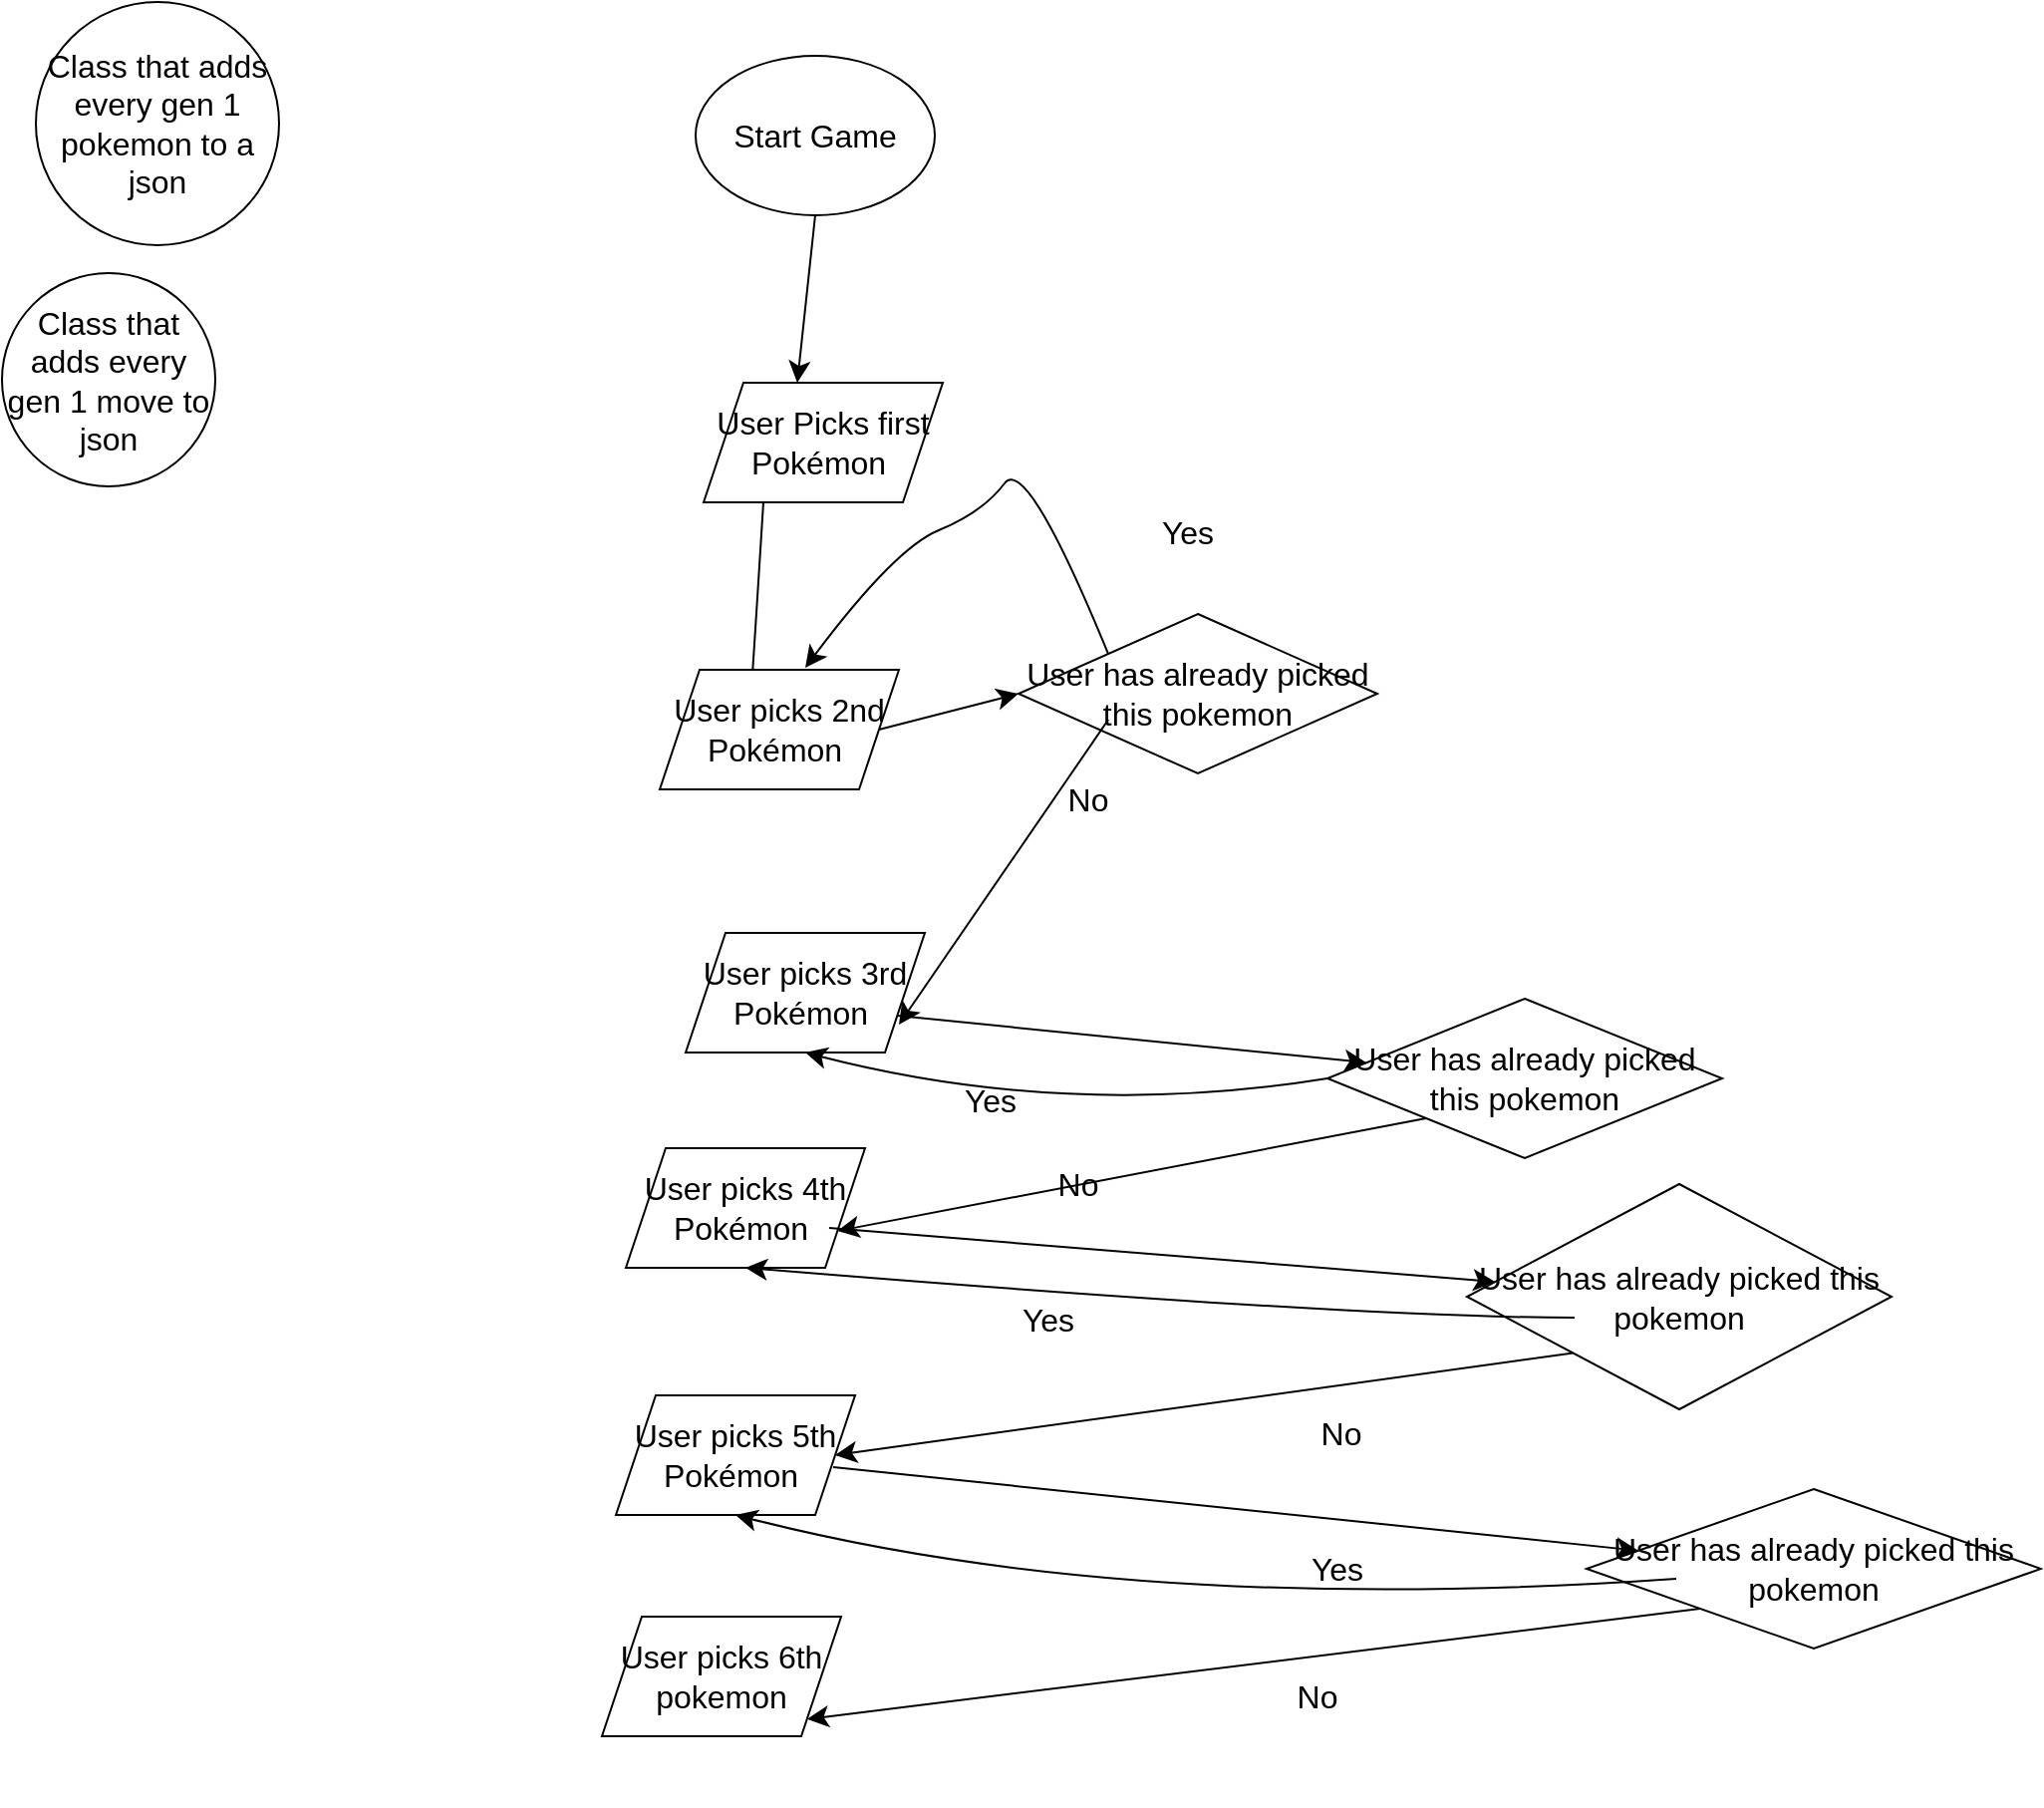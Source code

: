 <mxfile version="22.1.1" type="github">
  <diagram name="Page-1" id="NYCgYMafiAWhOY5gQajY">
    <mxGraphModel dx="990" dy="1038" grid="0" gridSize="10" guides="1" tooltips="1" connect="1" arrows="1" fold="1" page="1" pageScale="1" pageWidth="1500" pageHeight="501600" math="0" shadow="0">
      <root>
        <mxCell id="0" />
        <mxCell id="1" parent="0" />
        <mxCell id="pAs_w5LwpyLD_c9nKqcG-1" value="Start Game" style="ellipse;whiteSpace=wrap;html=1;fontSize=16;" parent="1" vertex="1">
          <mxGeometry x="376" y="36" width="120" height="80" as="geometry" />
        </mxCell>
        <mxCell id="pAs_w5LwpyLD_c9nKqcG-3" value="" style="endArrow=classic;html=1;rounded=0;fontSize=12;startSize=8;endSize=8;curved=1;exitX=0.5;exitY=1;exitDx=0;exitDy=0;" parent="1" source="pAs_w5LwpyLD_c9nKqcG-1" edge="1">
          <mxGeometry width="50" height="50" relative="1" as="geometry">
            <mxPoint x="353" y="241" as="sourcePoint" />
            <mxPoint x="427" y="200" as="targetPoint" />
          </mxGeometry>
        </mxCell>
        <mxCell id="pAs_w5LwpyLD_c9nKqcG-4" value="User Picks first Pokémon&amp;nbsp;" style="shape=parallelogram;perimeter=parallelogramPerimeter;whiteSpace=wrap;html=1;fixedSize=1;fontSize=16;" parent="1" vertex="1">
          <mxGeometry x="380" y="200" width="120" height="60" as="geometry" />
        </mxCell>
        <mxCell id="pAs_w5LwpyLD_c9nKqcG-5" value="" style="endArrow=classic;html=1;rounded=0;fontSize=12;startSize=8;endSize=8;curved=1;exitX=0.25;exitY=1;exitDx=0;exitDy=0;" parent="1" source="pAs_w5LwpyLD_c9nKqcG-4" edge="1">
          <mxGeometry width="50" height="50" relative="1" as="geometry">
            <mxPoint x="424" y="292" as="sourcePoint" />
            <mxPoint x="403" y="358" as="targetPoint" />
            <Array as="points">
              <mxPoint x="403" y="372" />
            </Array>
          </mxGeometry>
        </mxCell>
        <mxCell id="pAs_w5LwpyLD_c9nKqcG-6" value="User picks 2nd Pokémon&amp;nbsp;" style="shape=parallelogram;perimeter=parallelogramPerimeter;whiteSpace=wrap;html=1;fixedSize=1;fontSize=16;" parent="1" vertex="1">
          <mxGeometry x="358" y="344" width="120" height="60" as="geometry" />
        </mxCell>
        <mxCell id="pAs_w5LwpyLD_c9nKqcG-8" value="User picks 3rd Pokémon&amp;nbsp;" style="shape=parallelogram;perimeter=parallelogramPerimeter;whiteSpace=wrap;html=1;fixedSize=1;fontSize=16;" parent="1" vertex="1">
          <mxGeometry x="371" y="476" width="120" height="60" as="geometry" />
        </mxCell>
        <mxCell id="pAs_w5LwpyLD_c9nKqcG-11" value="User picks 4th Pokémon&amp;nbsp;" style="shape=parallelogram;perimeter=parallelogramPerimeter;whiteSpace=wrap;html=1;fixedSize=1;fontSize=16;" parent="1" vertex="1">
          <mxGeometry x="341" y="584" width="120" height="60" as="geometry" />
        </mxCell>
        <mxCell id="pAs_w5LwpyLD_c9nKqcG-15" value="User picks 5th Pokémon&amp;nbsp;" style="shape=parallelogram;perimeter=parallelogramPerimeter;whiteSpace=wrap;html=1;fixedSize=1;fontSize=16;" parent="1" vertex="1">
          <mxGeometry x="336" y="708" width="120" height="60" as="geometry" />
        </mxCell>
        <mxCell id="pAs_w5LwpyLD_c9nKqcG-17" value="User picks 6th pokemon" style="shape=parallelogram;perimeter=parallelogramPerimeter;whiteSpace=wrap;html=1;fixedSize=1;fontSize=16;" parent="1" vertex="1">
          <mxGeometry x="329" y="819" width="120" height="60" as="geometry" />
        </mxCell>
        <mxCell id="pAs_w5LwpyLD_c9nKqcG-19" value="Class that adds every gen 1 move to json" style="ellipse;whiteSpace=wrap;html=1;aspect=fixed;fontSize=16;" parent="1" vertex="1">
          <mxGeometry x="28" y="145" width="107" height="107" as="geometry" />
        </mxCell>
        <mxCell id="pAs_w5LwpyLD_c9nKqcG-20" value="Class that adds every gen 1 pokemon to a json" style="ellipse;whiteSpace=wrap;html=1;aspect=fixed;fontSize=16;" parent="1" vertex="1">
          <mxGeometry x="45" y="9" width="122" height="122" as="geometry" />
        </mxCell>
        <mxCell id="pAs_w5LwpyLD_c9nKqcG-27" value="" style="endArrow=classic;html=1;rounded=0;fontSize=12;startSize=8;endSize=8;curved=1;exitX=1;exitY=0.5;exitDx=0;exitDy=0;entryX=0;entryY=0.5;entryDx=0;entryDy=0;" parent="1" source="pAs_w5LwpyLD_c9nKqcG-6" target="pAs_w5LwpyLD_c9nKqcG-28" edge="1">
          <mxGeometry width="50" height="50" relative="1" as="geometry">
            <mxPoint x="504" y="401" as="sourcePoint" />
            <mxPoint x="578" y="356" as="targetPoint" />
          </mxGeometry>
        </mxCell>
        <mxCell id="pAs_w5LwpyLD_c9nKqcG-28" value="User has already picked this pokemon" style="rhombus;whiteSpace=wrap;html=1;fontSize=16;" parent="1" vertex="1">
          <mxGeometry x="538" y="316" width="180" height="80" as="geometry" />
        </mxCell>
        <mxCell id="pAs_w5LwpyLD_c9nKqcG-29" value="" style="endArrow=classic;html=1;rounded=0;fontSize=12;startSize=8;endSize=8;curved=1;exitX=1;exitY=0.75;exitDx=0;exitDy=0;" parent="1" source="pAs_w5LwpyLD_c9nKqcG-8" target="pAs_w5LwpyLD_c9nKqcG-38" edge="1">
          <mxGeometry width="50" height="50" relative="1" as="geometry">
            <mxPoint x="532" y="451" as="sourcePoint" />
            <mxPoint x="733" y="549" as="targetPoint" />
          </mxGeometry>
        </mxCell>
        <mxCell id="pAs_w5LwpyLD_c9nKqcG-30" value="" style="curved=1;endArrow=classic;html=1;rounded=0;fontSize=12;startSize=8;endSize=8;exitX=0;exitY=0;exitDx=0;exitDy=0;" parent="1" source="pAs_w5LwpyLD_c9nKqcG-28" edge="1">
          <mxGeometry width="50" height="50" relative="1" as="geometry">
            <mxPoint x="557" y="538" as="sourcePoint" />
            <mxPoint x="431" y="343" as="targetPoint" />
            <Array as="points">
              <mxPoint x="542" y="236" />
              <mxPoint x="520" y="265" />
              <mxPoint x="476" y="283" />
            </Array>
          </mxGeometry>
        </mxCell>
        <mxCell id="pAs_w5LwpyLD_c9nKqcG-31" value="Yes" style="text;html=1;strokeColor=none;fillColor=none;align=center;verticalAlign=middle;whiteSpace=wrap;rounded=0;fontSize=16;" parent="1" vertex="1">
          <mxGeometry x="593" y="260" width="60" height="30" as="geometry" />
        </mxCell>
        <mxCell id="pAs_w5LwpyLD_c9nKqcG-33" style="edgeStyle=none;curved=1;rounded=0;orthogonalLoop=1;jettySize=auto;html=1;entryX=0.25;entryY=0;entryDx=0;entryDy=0;fontSize=12;startSize=8;endSize=8;" parent="1" edge="1">
          <mxGeometry relative="1" as="geometry">
            <mxPoint x="619" y="427" as="sourcePoint" />
            <mxPoint x="619" y="427" as="targetPoint" />
          </mxGeometry>
        </mxCell>
        <mxCell id="pAs_w5LwpyLD_c9nKqcG-34" value="" style="endArrow=classic;html=1;rounded=0;fontSize=12;startSize=8;endSize=8;curved=1;exitX=0;exitY=1;exitDx=0;exitDy=0;" parent="1" edge="1">
          <mxGeometry width="50" height="50" relative="1" as="geometry">
            <mxPoint x="583.07" y="369" as="sourcePoint" />
            <mxPoint x="477.998" y="522" as="targetPoint" />
          </mxGeometry>
        </mxCell>
        <mxCell id="pAs_w5LwpyLD_c9nKqcG-37" value="No" style="text;html=1;strokeColor=none;fillColor=none;align=center;verticalAlign=middle;whiteSpace=wrap;rounded=0;fontSize=16;" parent="1" vertex="1">
          <mxGeometry x="493" y="345" width="160" height="128" as="geometry" />
        </mxCell>
        <mxCell id="pAs_w5LwpyLD_c9nKqcG-38" value="User has already picked this pokemon" style="rhombus;whiteSpace=wrap;html=1;fontSize=16;" parent="1" vertex="1">
          <mxGeometry x="693" y="509" width="198" height="80" as="geometry" />
        </mxCell>
        <mxCell id="pAs_w5LwpyLD_c9nKqcG-42" value="" style="endArrow=classic;html=1;rounded=0;fontSize=12;startSize=8;endSize=8;curved=1;entryX=1;entryY=0.75;entryDx=0;entryDy=0;exitX=0;exitY=1;exitDx=0;exitDy=0;" parent="1" source="pAs_w5LwpyLD_c9nKqcG-38" target="pAs_w5LwpyLD_c9nKqcG-11" edge="1">
          <mxGeometry width="50" height="50" relative="1" as="geometry">
            <mxPoint x="568" y="569" as="sourcePoint" />
            <mxPoint x="618" y="519" as="targetPoint" />
          </mxGeometry>
        </mxCell>
        <mxCell id="Gk6j17J2wu8AqyYiOhnt-3" value="" style="curved=1;endArrow=classic;html=1;rounded=0;fontSize=12;startSize=8;endSize=8;exitX=0;exitY=0.5;exitDx=0;exitDy=0;entryX=0.5;entryY=1;entryDx=0;entryDy=0;" edge="1" parent="1" source="pAs_w5LwpyLD_c9nKqcG-38" target="pAs_w5LwpyLD_c9nKqcG-8">
          <mxGeometry width="50" height="50" relative="1" as="geometry">
            <mxPoint x="598" y="706" as="sourcePoint" />
            <mxPoint x="648" y="656" as="targetPoint" />
            <Array as="points">
              <mxPoint x="563" y="570" />
            </Array>
          </mxGeometry>
        </mxCell>
        <mxCell id="Gk6j17J2wu8AqyYiOhnt-6" value="No" style="text;html=1;strokeColor=none;fillColor=none;align=center;verticalAlign=middle;whiteSpace=wrap;rounded=0;fontSize=16;" vertex="1" parent="1">
          <mxGeometry x="538" y="587" width="60" height="30" as="geometry" />
        </mxCell>
        <mxCell id="Gk6j17J2wu8AqyYiOhnt-7" value="Yes" style="text;html=1;strokeColor=none;fillColor=none;align=center;verticalAlign=middle;whiteSpace=wrap;rounded=0;fontSize=16;" vertex="1" parent="1">
          <mxGeometry x="495" y="515" width="58" height="90" as="geometry" />
        </mxCell>
        <mxCell id="Gk6j17J2wu8AqyYiOhnt-8" value="" style="endArrow=classic;html=1;rounded=0;fontSize=12;startSize=8;endSize=8;curved=1;" edge="1" parent="1" target="Gk6j17J2wu8AqyYiOhnt-9">
          <mxGeometry width="50" height="50" relative="1" as="geometry">
            <mxPoint x="443" y="624" as="sourcePoint" />
            <mxPoint x="803" y="675" as="targetPoint" />
          </mxGeometry>
        </mxCell>
        <mxCell id="Gk6j17J2wu8AqyYiOhnt-9" value="User has already picked this pokemon" style="rhombus;whiteSpace=wrap;html=1;fontSize=16;" vertex="1" parent="1">
          <mxGeometry x="763" y="602" width="213" height="113" as="geometry" />
        </mxCell>
        <mxCell id="Gk6j17J2wu8AqyYiOhnt-10" value="" style="endArrow=classic;html=1;rounded=0;fontSize=12;startSize=8;endSize=8;curved=1;entryX=1;entryY=0.5;entryDx=0;entryDy=0;exitX=0;exitY=1;exitDx=0;exitDy=0;" edge="1" parent="1" source="Gk6j17J2wu8AqyYiOhnt-9" target="pAs_w5LwpyLD_c9nKqcG-15">
          <mxGeometry width="50" height="50" relative="1" as="geometry">
            <mxPoint x="673" y="766" as="sourcePoint" />
            <mxPoint x="723" y="716" as="targetPoint" />
          </mxGeometry>
        </mxCell>
        <mxCell id="Gk6j17J2wu8AqyYiOhnt-11" value="" style="curved=1;endArrow=classic;html=1;rounded=0;fontSize=12;startSize=8;endSize=8;entryX=0.5;entryY=1;entryDx=0;entryDy=0;" edge="1" parent="1" target="pAs_w5LwpyLD_c9nKqcG-11">
          <mxGeometry width="50" height="50" relative="1" as="geometry">
            <mxPoint x="817" y="669" as="sourcePoint" />
            <mxPoint x="723" y="716" as="targetPoint" />
            <Array as="points">
              <mxPoint x="707" y="669" />
            </Array>
          </mxGeometry>
        </mxCell>
        <mxCell id="Gk6j17J2wu8AqyYiOhnt-12" value="Yes" style="text;html=1;strokeColor=none;fillColor=none;align=center;verticalAlign=middle;whiteSpace=wrap;rounded=0;fontSize=16;" vertex="1" parent="1">
          <mxGeometry x="523" y="630" width="60" height="80" as="geometry" />
        </mxCell>
        <mxCell id="Gk6j17J2wu8AqyYiOhnt-13" value="No" style="text;html=1;strokeColor=none;fillColor=none;align=center;verticalAlign=middle;whiteSpace=wrap;rounded=0;fontSize=16;" vertex="1" parent="1">
          <mxGeometry x="670" y="685" width="60" height="83" as="geometry" />
        </mxCell>
        <mxCell id="Gk6j17J2wu8AqyYiOhnt-14" value="" style="endArrow=classic;html=1;rounded=0;fontSize=12;startSize=8;endSize=8;curved=1;" edge="1" parent="1" target="Gk6j17J2wu8AqyYiOhnt-15">
          <mxGeometry width="50" height="50" relative="1" as="geometry">
            <mxPoint x="445" y="744" as="sourcePoint" />
            <mxPoint x="863" y="795" as="targetPoint" />
          </mxGeometry>
        </mxCell>
        <mxCell id="Gk6j17J2wu8AqyYiOhnt-15" value="User has already picked this pokemon" style="rhombus;whiteSpace=wrap;html=1;fontSize=16;" vertex="1" parent="1">
          <mxGeometry x="823" y="755" width="228" height="80" as="geometry" />
        </mxCell>
        <mxCell id="Gk6j17J2wu8AqyYiOhnt-16" value="" style="endArrow=classic;html=1;rounded=0;fontSize=12;startSize=8;endSize=8;curved=1;entryX=1;entryY=1;entryDx=0;entryDy=0;exitX=0;exitY=1;exitDx=0;exitDy=0;" edge="1" parent="1" source="Gk6j17J2wu8AqyYiOhnt-15" target="pAs_w5LwpyLD_c9nKqcG-17">
          <mxGeometry width="50" height="50" relative="1" as="geometry">
            <mxPoint x="673" y="766" as="sourcePoint" />
            <mxPoint x="723" y="716" as="targetPoint" />
          </mxGeometry>
        </mxCell>
        <mxCell id="Gk6j17J2wu8AqyYiOhnt-17" value="" style="curved=1;endArrow=classic;html=1;rounded=0;fontSize=12;startSize=8;endSize=8;entryX=0.5;entryY=1;entryDx=0;entryDy=0;" edge="1" parent="1" target="pAs_w5LwpyLD_c9nKqcG-15">
          <mxGeometry width="50" height="50" relative="1" as="geometry">
            <mxPoint x="868" y="800" as="sourcePoint" />
            <mxPoint x="723" y="716" as="targetPoint" />
            <Array as="points">
              <mxPoint x="595" y="819" />
            </Array>
          </mxGeometry>
        </mxCell>
        <mxCell id="Gk6j17J2wu8AqyYiOhnt-18" value="Yes" style="text;html=1;strokeColor=none;fillColor=none;align=center;verticalAlign=middle;whiteSpace=wrap;rounded=0;fontSize=16;" vertex="1" parent="1">
          <mxGeometry x="668" y="756" width="60" height="78" as="geometry" />
        </mxCell>
        <mxCell id="Gk6j17J2wu8AqyYiOhnt-19" value="No" style="text;html=1;strokeColor=none;fillColor=none;align=center;verticalAlign=middle;whiteSpace=wrap;rounded=0;fontSize=16;" vertex="1" parent="1">
          <mxGeometry x="658" y="804" width="60" height="110" as="geometry" />
        </mxCell>
      </root>
    </mxGraphModel>
  </diagram>
</mxfile>
